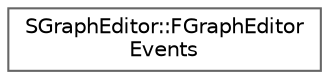 digraph "Graphical Class Hierarchy"
{
 // INTERACTIVE_SVG=YES
 // LATEX_PDF_SIZE
  bgcolor="transparent";
  edge [fontname=Helvetica,fontsize=10,labelfontname=Helvetica,labelfontsize=10];
  node [fontname=Helvetica,fontsize=10,shape=box,height=0.2,width=0.4];
  rankdir="LR";
  Node0 [id="Node000000",label="SGraphEditor::FGraphEditor\lEvents",height=0.2,width=0.4,color="grey40", fillcolor="white", style="filled",URL="$df/d60/structSGraphEditor_1_1FGraphEditorEvents.html",tooltip="Info about events occurring in/on the graph."];
}
